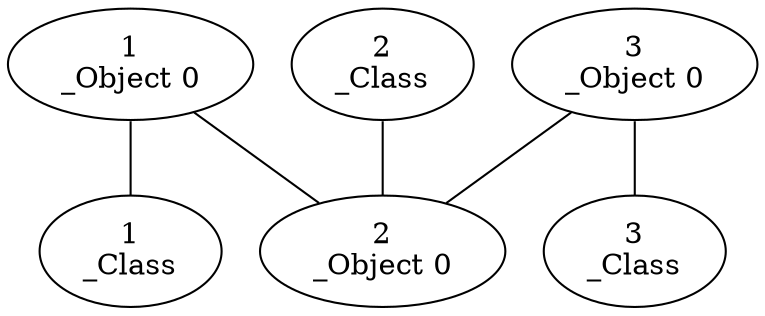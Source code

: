 strict graph G {
"1
_Object 0" -- "2
_Object 0"
"3
_Object 0" -- "2
_Object 0"
"1
_Object 0" -- "1
_Class"
"2
_Class" -- "2
_Object 0"
"3
_Object 0" -- "3
_Class"
}
